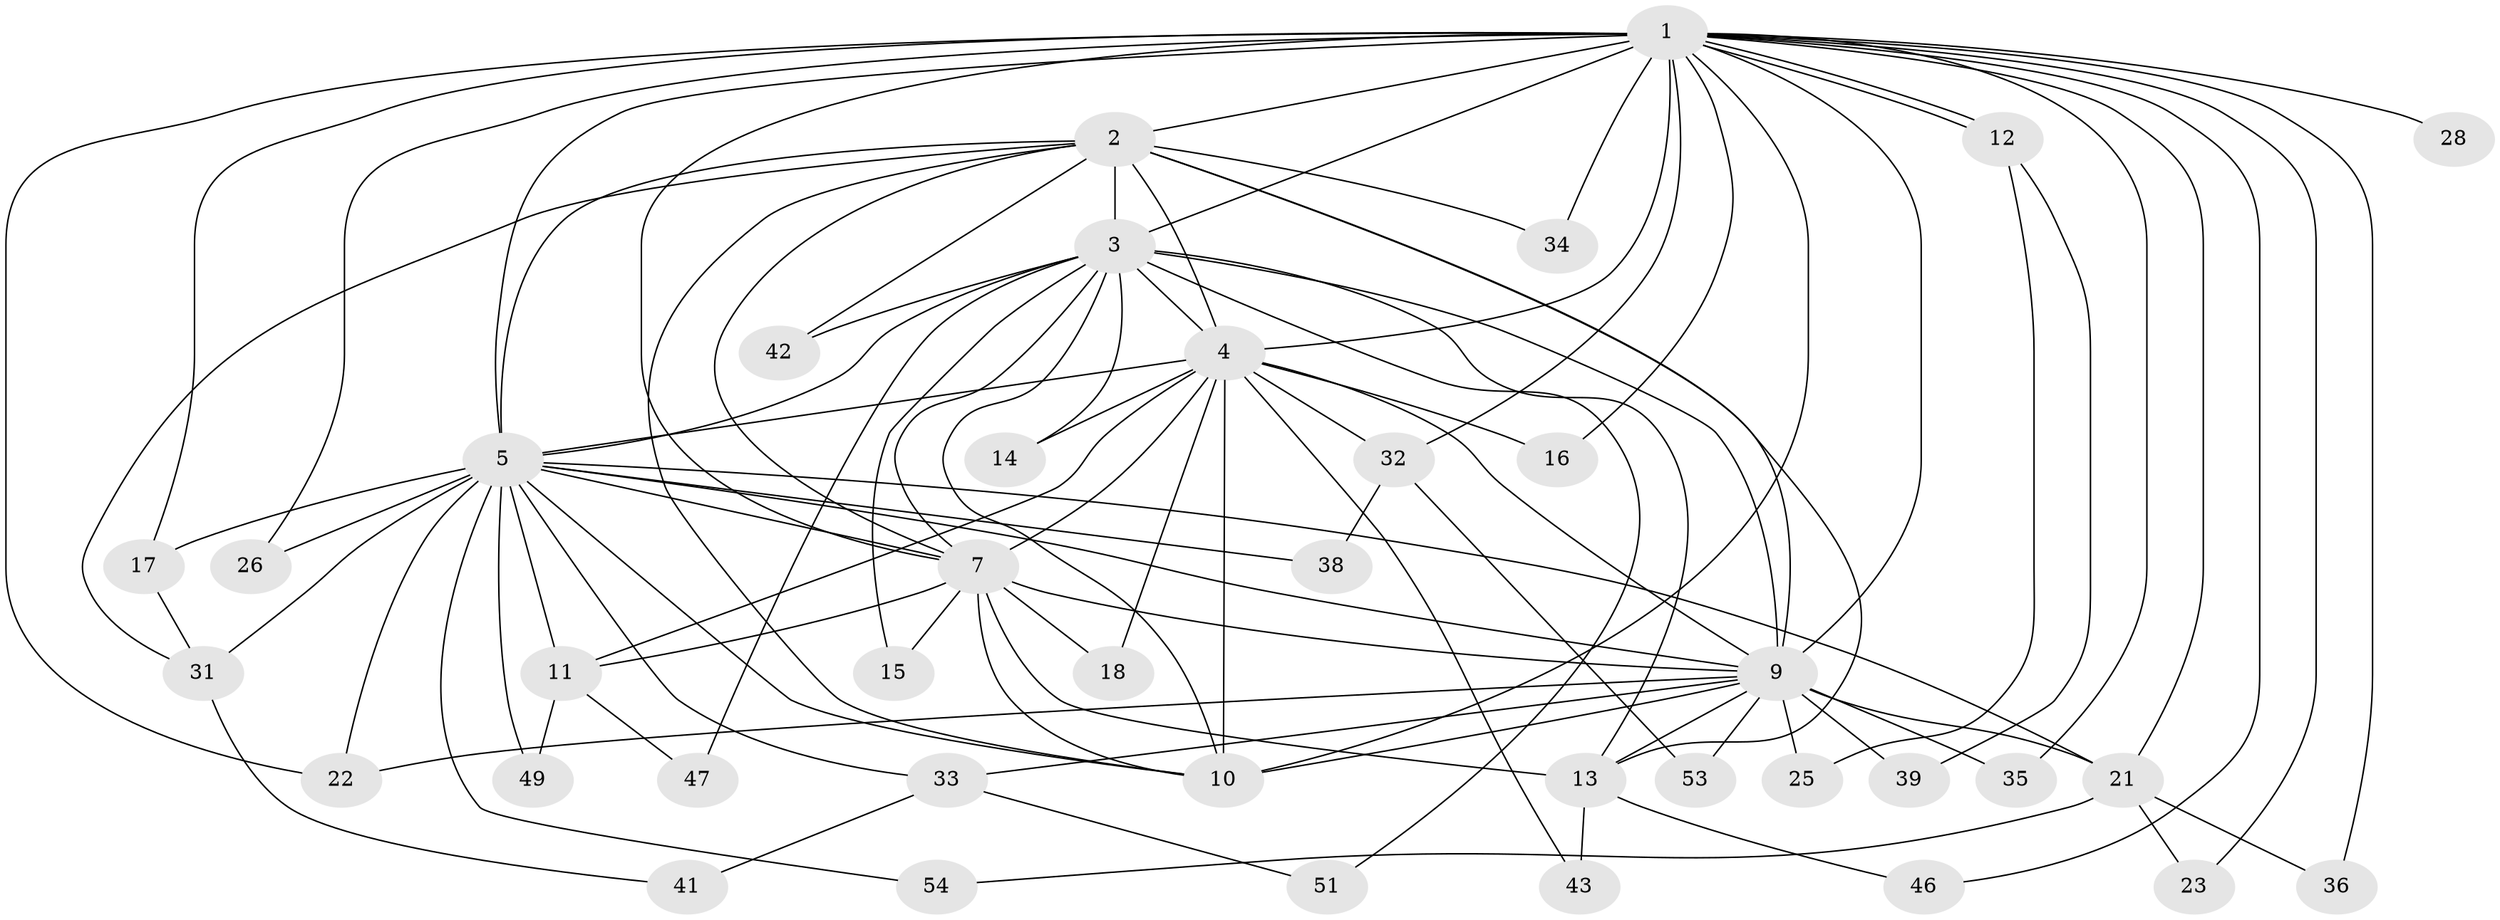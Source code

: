 // Generated by graph-tools (version 1.1) at 2025/23/03/03/25 07:23:40]
// undirected, 39 vertices, 95 edges
graph export_dot {
graph [start="1"]
  node [color=gray90,style=filled];
  1 [super="+8"];
  2 [super="+30"];
  3 [super="+24"];
  4 [super="+29"];
  5 [super="+6"];
  7 [super="+20"];
  9 [super="+48"];
  10 [super="+50"];
  11 [super="+44"];
  12 [super="+40"];
  13 [super="+19"];
  14;
  15;
  16;
  17;
  18;
  21 [super="+27"];
  22 [super="+52"];
  23;
  25;
  26;
  28;
  31 [super="+37"];
  32;
  33;
  34 [super="+45"];
  35;
  36;
  38;
  39;
  41;
  42;
  43;
  46;
  47;
  49;
  51;
  53;
  54;
  1 -- 2 [weight=2];
  1 -- 3 [weight=2];
  1 -- 4 [weight=2];
  1 -- 5 [weight=4];
  1 -- 7 [weight=2];
  1 -- 9 [weight=2];
  1 -- 10 [weight=3];
  1 -- 12 [weight=2];
  1 -- 12;
  1 -- 16;
  1 -- 17;
  1 -- 21;
  1 -- 22;
  1 -- 23;
  1 -- 26;
  1 -- 28 [weight=2];
  1 -- 32;
  1 -- 34 [weight=2];
  1 -- 46;
  1 -- 35;
  1 -- 36;
  2 -- 3 [weight=2];
  2 -- 4;
  2 -- 5 [weight=2];
  2 -- 7;
  2 -- 9;
  2 -- 10;
  2 -- 42;
  2 -- 13;
  2 -- 31;
  2 -- 34;
  3 -- 4;
  3 -- 5 [weight=2];
  3 -- 7;
  3 -- 9;
  3 -- 10;
  3 -- 14;
  3 -- 15;
  3 -- 42;
  3 -- 47;
  3 -- 51;
  3 -- 13;
  4 -- 5 [weight=3];
  4 -- 7;
  4 -- 9;
  4 -- 10;
  4 -- 11;
  4 -- 14;
  4 -- 16;
  4 -- 18;
  4 -- 32;
  4 -- 43;
  5 -- 7 [weight=2];
  5 -- 9 [weight=2];
  5 -- 10 [weight=2];
  5 -- 26;
  5 -- 38;
  5 -- 54;
  5 -- 33;
  5 -- 17;
  5 -- 49;
  5 -- 21;
  5 -- 22;
  5 -- 31;
  5 -- 11;
  7 -- 9 [weight=2];
  7 -- 10;
  7 -- 11;
  7 -- 13;
  7 -- 15;
  7 -- 18;
  9 -- 10;
  9 -- 13;
  9 -- 25;
  9 -- 33;
  9 -- 35;
  9 -- 39;
  9 -- 53;
  9 -- 21 [weight=2];
  9 -- 22;
  11 -- 47;
  11 -- 49;
  12 -- 25;
  12 -- 39;
  13 -- 43;
  13 -- 46;
  17 -- 31;
  21 -- 23;
  21 -- 36;
  21 -- 54;
  31 -- 41;
  32 -- 38;
  32 -- 53;
  33 -- 41;
  33 -- 51;
}
